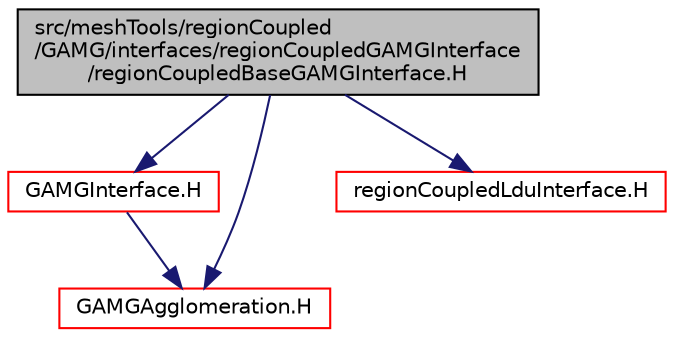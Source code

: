 digraph "src/meshTools/regionCoupled/GAMG/interfaces/regionCoupledGAMGInterface/regionCoupledBaseGAMGInterface.H"
{
  bgcolor="transparent";
  edge [fontname="Helvetica",fontsize="10",labelfontname="Helvetica",labelfontsize="10"];
  node [fontname="Helvetica",fontsize="10",shape=record];
  Node1 [label="src/meshTools/regionCoupled\l/GAMG/interfaces/regionCoupledGAMGInterface\l/regionCoupledBaseGAMGInterface.H",height=0.2,width=0.4,color="black", fillcolor="grey75", style="filled", fontcolor="black"];
  Node1 -> Node2 [color="midnightblue",fontsize="10",style="solid",fontname="Helvetica"];
  Node2 [label="GAMGInterface.H",height=0.2,width=0.4,color="red",URL="$a08573.html"];
  Node2 -> Node3 [color="midnightblue",fontsize="10",style="solid",fontname="Helvetica"];
  Node3 [label="GAMGAgglomeration.H",height=0.2,width=0.4,color="red",URL="$a08538.html"];
  Node1 -> Node4 [color="midnightblue",fontsize="10",style="solid",fontname="Helvetica"];
  Node4 [label="regionCoupledLduInterface.H",height=0.2,width=0.4,color="red",URL="$a07503.html"];
  Node1 -> Node3 [color="midnightblue",fontsize="10",style="solid",fontname="Helvetica"];
}
